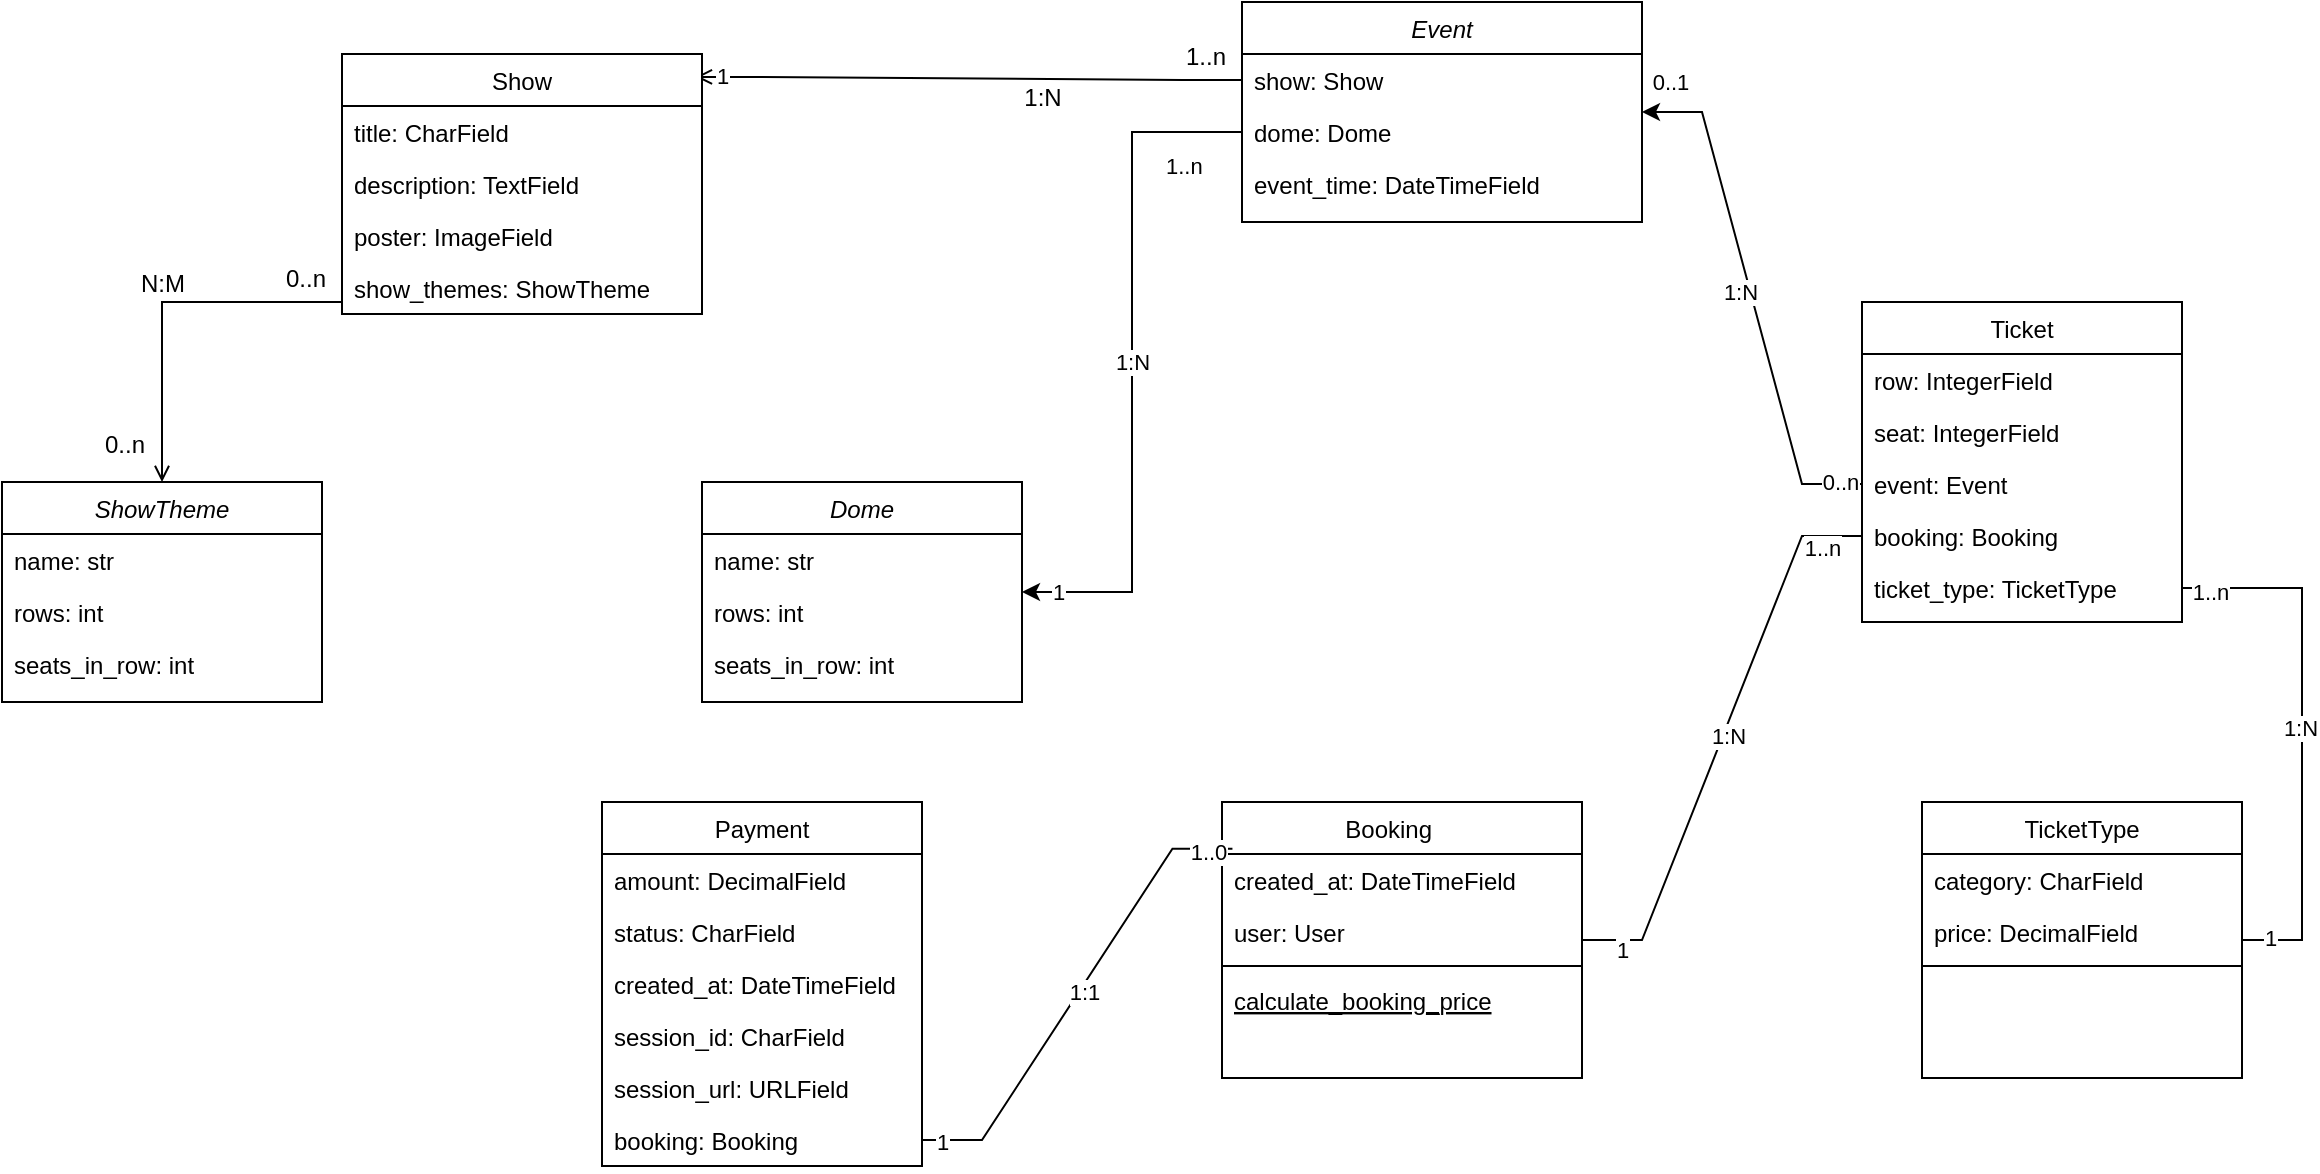 <mxfile version="26.0.16">
  <diagram id="C5RBs43oDa-KdzZeNtuy" name="Page-1">
    <mxGraphModel grid="1" page="1" gridSize="10" guides="1" tooltips="1" connect="1" arrows="1" fold="1" pageScale="1" pageWidth="827" pageHeight="1169" math="0" shadow="0">
      <root>
        <mxCell id="WIyWlLk6GJQsqaUBKTNV-0" />
        <mxCell id="WIyWlLk6GJQsqaUBKTNV-1" parent="WIyWlLk6GJQsqaUBKTNV-0" />
        <mxCell id="zkfFHV4jXpPFQw0GAbJ--26" value="" style="endArrow=open;shadow=0;strokeWidth=1;rounded=0;endFill=1;edgeStyle=entityRelationEdgeStyle;entryX=0.983;entryY=0.088;entryDx=0;entryDy=0;entryPerimeter=0;" edge="1" parent="WIyWlLk6GJQsqaUBKTNV-1" source="RX1Y70mgm-vMV8Sh8BTC-20" target="RX1Y70mgm-vMV8Sh8BTC-10">
          <mxGeometry x="0.5" y="41" relative="1" as="geometry">
            <mxPoint x="250" y="80" as="sourcePoint" />
            <mxPoint x="-130" y="165" as="targetPoint" />
            <mxPoint x="-40" y="32" as="offset" />
          </mxGeometry>
        </mxCell>
        <mxCell id="zkfFHV4jXpPFQw0GAbJ--27" value="1..n&#xa;" style="resizable=0;align=left;verticalAlign=bottom;labelBackgroundColor=none;fontSize=12;" connectable="0" vertex="1" parent="zkfFHV4jXpPFQw0GAbJ--26">
          <mxGeometry x="-1" relative="1" as="geometry">
            <mxPoint x="-30" y="11" as="offset" />
          </mxGeometry>
        </mxCell>
        <mxCell id="zkfFHV4jXpPFQw0GAbJ--28" value="1" style="resizable=0;align=right;verticalAlign=bottom;labelBackgroundColor=none;fontSize=12;" connectable="0" vertex="1" parent="zkfFHV4jXpPFQw0GAbJ--26">
          <mxGeometry x="1" relative="1" as="geometry">
            <mxPoint x="-7" y="4" as="offset" />
          </mxGeometry>
        </mxCell>
        <mxCell id="zkfFHV4jXpPFQw0GAbJ--29" value="1:N" style="text;html=1;resizable=0;points=[];;align=center;verticalAlign=middle;labelBackgroundColor=none;rounded=0;shadow=0;strokeWidth=1;fontSize=12;" vertex="1" connectable="0" parent="zkfFHV4jXpPFQw0GAbJ--26">
          <mxGeometry x="0.5" y="49" relative="1" as="geometry">
            <mxPoint x="105" y="-39" as="offset" />
          </mxGeometry>
        </mxCell>
        <mxCell id="TQop6jxMEYJ8Eojf3Y2x-1" value="1" style="edgeLabel;html=1;align=center;verticalAlign=middle;resizable=0;points=[];" connectable="0" vertex="1" parent="zkfFHV4jXpPFQw0GAbJ--26">
          <mxGeometry x="0.907" y="-1" relative="1" as="geometry">
            <mxPoint as="offset" />
          </mxGeometry>
        </mxCell>
        <mxCell id="RX1Y70mgm-vMV8Sh8BTC-0" value="Dome" style="swimlane;fontStyle=2;align=center;verticalAlign=top;childLayout=stackLayout;horizontal=1;startSize=26;horizontalStack=0;resizeParent=1;resizeLast=0;collapsible=1;marginBottom=0;rounded=0;shadow=0;strokeWidth=1;" vertex="1" parent="WIyWlLk6GJQsqaUBKTNV-1">
          <mxGeometry y="290" width="160" height="110" as="geometry">
            <mxRectangle x="230" y="140" width="160" height="26" as="alternateBounds" />
          </mxGeometry>
        </mxCell>
        <mxCell id="RX1Y70mgm-vMV8Sh8BTC-1" value="name: str" style="text;align=left;verticalAlign=top;spacingLeft=4;spacingRight=4;overflow=hidden;rotatable=0;points=[[0,0.5],[1,0.5]];portConstraint=eastwest;" vertex="1" parent="RX1Y70mgm-vMV8Sh8BTC-0">
          <mxGeometry y="26" width="160" height="26" as="geometry" />
        </mxCell>
        <mxCell id="RX1Y70mgm-vMV8Sh8BTC-2" value="rows: int" style="text;align=left;verticalAlign=top;spacingLeft=4;spacingRight=4;overflow=hidden;rotatable=0;points=[[0,0.5],[1,0.5]];portConstraint=eastwest;rounded=0;shadow=0;html=0;" vertex="1" parent="RX1Y70mgm-vMV8Sh8BTC-0">
          <mxGeometry y="52" width="160" height="26" as="geometry" />
        </mxCell>
        <mxCell id="RX1Y70mgm-vMV8Sh8BTC-3" value="seats_in_row: int" style="text;align=left;verticalAlign=top;spacingLeft=4;spacingRight=4;overflow=hidden;rotatable=0;points=[[0,0.5],[1,0.5]];portConstraint=eastwest;rounded=0;shadow=0;html=0;" vertex="1" parent="RX1Y70mgm-vMV8Sh8BTC-0">
          <mxGeometry y="78" width="160" height="26" as="geometry" />
        </mxCell>
        <mxCell id="RX1Y70mgm-vMV8Sh8BTC-6" value="ShowTheme" style="swimlane;fontStyle=2;align=center;verticalAlign=top;childLayout=stackLayout;horizontal=1;startSize=26;horizontalStack=0;resizeParent=1;resizeLast=0;collapsible=1;marginBottom=0;rounded=0;shadow=0;strokeWidth=1;" vertex="1" parent="WIyWlLk6GJQsqaUBKTNV-1">
          <mxGeometry x="-350" y="290" width="160" height="110" as="geometry">
            <mxRectangle x="230" y="140" width="160" height="26" as="alternateBounds" />
          </mxGeometry>
        </mxCell>
        <mxCell id="RX1Y70mgm-vMV8Sh8BTC-7" value="name: str" style="text;align=left;verticalAlign=top;spacingLeft=4;spacingRight=4;overflow=hidden;rotatable=0;points=[[0,0.5],[1,0.5]];portConstraint=eastwest;" vertex="1" parent="RX1Y70mgm-vMV8Sh8BTC-6">
          <mxGeometry y="26" width="160" height="26" as="geometry" />
        </mxCell>
        <mxCell id="RX1Y70mgm-vMV8Sh8BTC-8" value="rows: int" style="text;align=left;verticalAlign=top;spacingLeft=4;spacingRight=4;overflow=hidden;rotatable=0;points=[[0,0.5],[1,0.5]];portConstraint=eastwest;rounded=0;shadow=0;html=0;" vertex="1" parent="RX1Y70mgm-vMV8Sh8BTC-6">
          <mxGeometry y="52" width="160" height="26" as="geometry" />
        </mxCell>
        <mxCell id="RX1Y70mgm-vMV8Sh8BTC-9" value="seats_in_row: int" style="text;align=left;verticalAlign=top;spacingLeft=4;spacingRight=4;overflow=hidden;rotatable=0;points=[[0,0.5],[1,0.5]];portConstraint=eastwest;rounded=0;shadow=0;html=0;" vertex="1" parent="RX1Y70mgm-vMV8Sh8BTC-6">
          <mxGeometry y="78" width="160" height="26" as="geometry" />
        </mxCell>
        <mxCell id="RX1Y70mgm-vMV8Sh8BTC-10" value="Show" style="swimlane;fontStyle=0;align=center;verticalAlign=top;childLayout=stackLayout;horizontal=1;startSize=26;horizontalStack=0;resizeParent=1;resizeLast=0;collapsible=1;marginBottom=0;rounded=0;shadow=0;strokeWidth=1;" vertex="1" parent="WIyWlLk6GJQsqaUBKTNV-1">
          <mxGeometry x="-180" y="76" width="180" height="130" as="geometry">
            <mxRectangle x="550" y="140" width="160" height="26" as="alternateBounds" />
          </mxGeometry>
        </mxCell>
        <mxCell id="RX1Y70mgm-vMV8Sh8BTC-11" value="title: CharField" style="text;align=left;verticalAlign=top;spacingLeft=4;spacingRight=4;overflow=hidden;rotatable=0;points=[[0,0.5],[1,0.5]];portConstraint=eastwest;" vertex="1" parent="RX1Y70mgm-vMV8Sh8BTC-10">
          <mxGeometry y="26" width="180" height="26" as="geometry" />
        </mxCell>
        <mxCell id="RX1Y70mgm-vMV8Sh8BTC-12" value="description: TextField" style="text;align=left;verticalAlign=top;spacingLeft=4;spacingRight=4;overflow=hidden;rotatable=0;points=[[0,0.5],[1,0.5]];portConstraint=eastwest;rounded=0;shadow=0;html=0;" vertex="1" parent="RX1Y70mgm-vMV8Sh8BTC-10">
          <mxGeometry y="52" width="180" height="26" as="geometry" />
        </mxCell>
        <mxCell id="RX1Y70mgm-vMV8Sh8BTC-14" value="poster: ImageField" style="text;align=left;verticalAlign=top;spacingLeft=4;spacingRight=4;overflow=hidden;rotatable=0;points=[[0,0.5],[1,0.5]];portConstraint=eastwest;rounded=0;shadow=0;html=0;" vertex="1" parent="RX1Y70mgm-vMV8Sh8BTC-10">
          <mxGeometry y="78" width="180" height="26" as="geometry" />
        </mxCell>
        <mxCell id="RX1Y70mgm-vMV8Sh8BTC-13" value="show_themes: ShowTheme" style="text;align=left;verticalAlign=top;spacingLeft=4;spacingRight=4;overflow=hidden;rotatable=0;points=[[0,0.5],[1,0.5]];portConstraint=eastwest;rounded=0;shadow=0;html=0;" vertex="1" parent="RX1Y70mgm-vMV8Sh8BTC-10">
          <mxGeometry y="104" width="180" height="26" as="geometry" />
        </mxCell>
        <mxCell id="RX1Y70mgm-vMV8Sh8BTC-19" value="Event" style="swimlane;fontStyle=2;align=center;verticalAlign=top;childLayout=stackLayout;horizontal=1;startSize=26;horizontalStack=0;resizeParent=1;resizeLast=0;collapsible=1;marginBottom=0;rounded=0;shadow=0;strokeWidth=1;" vertex="1" parent="WIyWlLk6GJQsqaUBKTNV-1">
          <mxGeometry x="270" y="50" width="200" height="110" as="geometry">
            <mxRectangle x="230" y="140" width="160" height="26" as="alternateBounds" />
          </mxGeometry>
        </mxCell>
        <mxCell id="RX1Y70mgm-vMV8Sh8BTC-20" value="show: Show" style="text;align=left;verticalAlign=top;spacingLeft=4;spacingRight=4;overflow=hidden;rotatable=0;points=[[0,0.5],[1,0.5]];portConstraint=eastwest;" vertex="1" parent="RX1Y70mgm-vMV8Sh8BTC-19">
          <mxGeometry y="26" width="200" height="26" as="geometry" />
        </mxCell>
        <mxCell id="RX1Y70mgm-vMV8Sh8BTC-21" value="dome: Dome" style="text;align=left;verticalAlign=top;spacingLeft=4;spacingRight=4;overflow=hidden;rotatable=0;points=[[0,0.5],[1,0.5]];portConstraint=eastwest;rounded=0;shadow=0;html=0;" vertex="1" parent="RX1Y70mgm-vMV8Sh8BTC-19">
          <mxGeometry y="52" width="200" height="26" as="geometry" />
        </mxCell>
        <mxCell id="RX1Y70mgm-vMV8Sh8BTC-22" value="event_time: DateTimeField" style="text;align=left;verticalAlign=top;spacingLeft=4;spacingRight=4;overflow=hidden;rotatable=0;points=[[0,0.5],[1,0.5]];portConstraint=eastwest;rounded=0;shadow=0;html=0;" vertex="1" parent="RX1Y70mgm-vMV8Sh8BTC-19">
          <mxGeometry y="78" width="200" height="26" as="geometry" />
        </mxCell>
        <mxCell id="RX1Y70mgm-vMV8Sh8BTC-25" value="Booking    " style="swimlane;fontStyle=0;align=center;verticalAlign=top;childLayout=stackLayout;horizontal=1;startSize=26;horizontalStack=0;resizeParent=1;resizeLast=0;collapsible=1;marginBottom=0;rounded=0;shadow=0;strokeWidth=1;" vertex="1" parent="WIyWlLk6GJQsqaUBKTNV-1">
          <mxGeometry x="260" y="450" width="180" height="138" as="geometry">
            <mxRectangle x="130" y="380" width="160" height="26" as="alternateBounds" />
          </mxGeometry>
        </mxCell>
        <mxCell id="RX1Y70mgm-vMV8Sh8BTC-26" value="created_at: DateTimeField" style="text;align=left;verticalAlign=top;spacingLeft=4;spacingRight=4;overflow=hidden;rotatable=0;points=[[0,0.5],[1,0.5]];portConstraint=eastwest;" vertex="1" parent="RX1Y70mgm-vMV8Sh8BTC-25">
          <mxGeometry y="26" width="180" height="26" as="geometry" />
        </mxCell>
        <mxCell id="RX1Y70mgm-vMV8Sh8BTC-27" value="user: User" style="text;align=left;verticalAlign=top;spacingLeft=4;spacingRight=4;overflow=hidden;rotatable=0;points=[[0,0.5],[1,0.5]];portConstraint=eastwest;rounded=0;shadow=0;html=0;" vertex="1" parent="RX1Y70mgm-vMV8Sh8BTC-25">
          <mxGeometry y="52" width="180" height="26" as="geometry" />
        </mxCell>
        <mxCell id="RX1Y70mgm-vMV8Sh8BTC-28" value="" style="line;html=1;strokeWidth=1;align=left;verticalAlign=middle;spacingTop=-1;spacingLeft=3;spacingRight=3;rotatable=0;labelPosition=right;points=[];portConstraint=eastwest;" vertex="1" parent="RX1Y70mgm-vMV8Sh8BTC-25">
          <mxGeometry y="78" width="180" height="8" as="geometry" />
        </mxCell>
        <mxCell id="RX1Y70mgm-vMV8Sh8BTC-29" value="calculate_booking_price" style="text;align=left;verticalAlign=top;spacingLeft=4;spacingRight=4;overflow=hidden;rotatable=0;points=[[0,0.5],[1,0.5]];portConstraint=eastwest;fontStyle=4" vertex="1" parent="RX1Y70mgm-vMV8Sh8BTC-25">
          <mxGeometry y="86" width="180" height="26" as="geometry" />
        </mxCell>
        <mxCell id="RX1Y70mgm-vMV8Sh8BTC-31" value="TicketType" style="swimlane;fontStyle=0;align=center;verticalAlign=top;childLayout=stackLayout;horizontal=1;startSize=26;horizontalStack=0;resizeParent=1;resizeLast=0;collapsible=1;marginBottom=0;rounded=0;shadow=0;strokeWidth=1;" vertex="1" parent="WIyWlLk6GJQsqaUBKTNV-1">
          <mxGeometry x="610" y="450" width="160" height="138" as="geometry">
            <mxRectangle x="130" y="380" width="160" height="26" as="alternateBounds" />
          </mxGeometry>
        </mxCell>
        <mxCell id="RX1Y70mgm-vMV8Sh8BTC-32" value="category: CharField" style="text;align=left;verticalAlign=top;spacingLeft=4;spacingRight=4;overflow=hidden;rotatable=0;points=[[0,0.5],[1,0.5]];portConstraint=eastwest;" vertex="1" parent="RX1Y70mgm-vMV8Sh8BTC-31">
          <mxGeometry y="26" width="160" height="26" as="geometry" />
        </mxCell>
        <mxCell id="RX1Y70mgm-vMV8Sh8BTC-33" value="price: DecimalField" style="text;align=left;verticalAlign=top;spacingLeft=4;spacingRight=4;overflow=hidden;rotatable=0;points=[[0,0.5],[1,0.5]];portConstraint=eastwest;rounded=0;shadow=0;html=0;" vertex="1" parent="RX1Y70mgm-vMV8Sh8BTC-31">
          <mxGeometry y="52" width="160" height="26" as="geometry" />
        </mxCell>
        <mxCell id="RX1Y70mgm-vMV8Sh8BTC-34" value="" style="line;html=1;strokeWidth=1;align=left;verticalAlign=middle;spacingTop=-1;spacingLeft=3;spacingRight=3;rotatable=0;labelPosition=right;points=[];portConstraint=eastwest;" vertex="1" parent="RX1Y70mgm-vMV8Sh8BTC-31">
          <mxGeometry y="78" width="160" height="8" as="geometry" />
        </mxCell>
        <mxCell id="RX1Y70mgm-vMV8Sh8BTC-37" value="Ticket" style="swimlane;fontStyle=0;align=center;verticalAlign=top;childLayout=stackLayout;horizontal=1;startSize=26;horizontalStack=0;resizeParent=1;resizeLast=0;collapsible=1;marginBottom=0;rounded=0;shadow=0;strokeWidth=1;" vertex="1" parent="WIyWlLk6GJQsqaUBKTNV-1">
          <mxGeometry x="580" y="200" width="160" height="160" as="geometry">
            <mxRectangle x="550" y="140" width="160" height="26" as="alternateBounds" />
          </mxGeometry>
        </mxCell>
        <mxCell id="RX1Y70mgm-vMV8Sh8BTC-38" value="row: IntegerField" style="text;align=left;verticalAlign=top;spacingLeft=4;spacingRight=4;overflow=hidden;rotatable=0;points=[[0,0.5],[1,0.5]];portConstraint=eastwest;" vertex="1" parent="RX1Y70mgm-vMV8Sh8BTC-37">
          <mxGeometry y="26" width="160" height="26" as="geometry" />
        </mxCell>
        <mxCell id="RX1Y70mgm-vMV8Sh8BTC-39" value="seat: IntegerField" style="text;align=left;verticalAlign=top;spacingLeft=4;spacingRight=4;overflow=hidden;rotatable=0;points=[[0,0.5],[1,0.5]];portConstraint=eastwest;rounded=0;shadow=0;html=0;" vertex="1" parent="RX1Y70mgm-vMV8Sh8BTC-37">
          <mxGeometry y="52" width="160" height="26" as="geometry" />
        </mxCell>
        <mxCell id="RX1Y70mgm-vMV8Sh8BTC-40" value="event: Event    " style="text;align=left;verticalAlign=top;spacingLeft=4;spacingRight=4;overflow=hidden;rotatable=0;points=[[0,0.5],[1,0.5]];portConstraint=eastwest;rounded=0;shadow=0;html=0;" vertex="1" parent="RX1Y70mgm-vMV8Sh8BTC-37">
          <mxGeometry y="78" width="160" height="26" as="geometry" />
        </mxCell>
        <mxCell id="RX1Y70mgm-vMV8Sh8BTC-41" value="booking: Booking" style="text;align=left;verticalAlign=top;spacingLeft=4;spacingRight=4;overflow=hidden;rotatable=0;points=[[0,0.5],[1,0.5]];portConstraint=eastwest;rounded=0;shadow=0;html=0;" vertex="1" parent="RX1Y70mgm-vMV8Sh8BTC-37">
          <mxGeometry y="104" width="160" height="26" as="geometry" />
        </mxCell>
        <mxCell id="RX1Y70mgm-vMV8Sh8BTC-42" value="ticket_type: TicketType" style="text;align=left;verticalAlign=top;spacingLeft=4;spacingRight=4;overflow=hidden;rotatable=0;points=[[0,0.5],[1,0.5]];portConstraint=eastwest;rounded=0;shadow=0;html=0;" vertex="1" parent="RX1Y70mgm-vMV8Sh8BTC-37">
          <mxGeometry y="130" width="160" height="26" as="geometry" />
        </mxCell>
        <mxCell id="RX1Y70mgm-vMV8Sh8BTC-48" value="" style="endArrow=open;shadow=0;strokeWidth=1;rounded=0;curved=0;endFill=1;edgeStyle=elbowEdgeStyle;elbow=vertical;entryX=0.5;entryY=0;entryDx=0;entryDy=0;exitX=0;exitY=0.5;exitDx=0;exitDy=0;" edge="1" parent="WIyWlLk6GJQsqaUBKTNV-1" source="RX1Y70mgm-vMV8Sh8BTC-13">
          <mxGeometry x="0.5" y="41" relative="1" as="geometry">
            <mxPoint x="-260" y="90" as="sourcePoint" />
            <mxPoint x="-270" y="290" as="targetPoint" />
            <mxPoint x="-40" y="32" as="offset" />
            <Array as="points">
              <mxPoint x="-240" y="200" />
            </Array>
          </mxGeometry>
        </mxCell>
        <mxCell id="RX1Y70mgm-vMV8Sh8BTC-49" value="0..n" style="resizable=0;align=left;verticalAlign=bottom;labelBackgroundColor=none;fontSize=12;" connectable="0" vertex="1" parent="RX1Y70mgm-vMV8Sh8BTC-48">
          <mxGeometry x="-1" relative="1" as="geometry">
            <mxPoint x="-30" y="4" as="offset" />
          </mxGeometry>
        </mxCell>
        <mxCell id="RX1Y70mgm-vMV8Sh8BTC-50" value="0..n" style="resizable=0;align=right;verticalAlign=bottom;labelBackgroundColor=none;fontSize=12;" connectable="0" vertex="1" parent="RX1Y70mgm-vMV8Sh8BTC-48">
          <mxGeometry x="1" relative="1" as="geometry">
            <mxPoint x="-7" y="-10" as="offset" />
          </mxGeometry>
        </mxCell>
        <mxCell id="RX1Y70mgm-vMV8Sh8BTC-51" value="N:M" style="text;html=1;resizable=0;points=[];;align=center;verticalAlign=middle;labelBackgroundColor=none;rounded=0;shadow=0;strokeWidth=1;fontSize=12;" connectable="0" vertex="1" parent="RX1Y70mgm-vMV8Sh8BTC-48">
          <mxGeometry x="0.5" y="49" relative="1" as="geometry">
            <mxPoint x="-49" y="-53" as="offset" />
          </mxGeometry>
        </mxCell>
        <mxCell id="TQop6jxMEYJ8Eojf3Y2x-5" value="" style="endArrow=classic;html=1;rounded=0;edgeStyle=elbowEdgeStyle;" edge="1" parent="WIyWlLk6GJQsqaUBKTNV-1" source="RX1Y70mgm-vMV8Sh8BTC-21" target="RX1Y70mgm-vMV8Sh8BTC-0">
          <mxGeometry relative="1" as="geometry">
            <mxPoint x="180" y="140" as="sourcePoint" />
            <mxPoint x="190" y="230" as="targetPoint" />
          </mxGeometry>
        </mxCell>
        <mxCell id="TQop6jxMEYJ8Eojf3Y2x-6" value="1:N" style="edgeLabel;resizable=0;html=1;;align=center;verticalAlign=middle;" connectable="0" vertex="1" parent="TQop6jxMEYJ8Eojf3Y2x-5">
          <mxGeometry relative="1" as="geometry" />
        </mxCell>
        <mxCell id="TQop6jxMEYJ8Eojf3Y2x-7" value="1..n" style="edgeLabel;resizable=0;html=1;;align=left;verticalAlign=bottom;" connectable="0" vertex="1" parent="TQop6jxMEYJ8Eojf3Y2x-5">
          <mxGeometry x="-1" relative="1" as="geometry">
            <mxPoint x="-40" y="25" as="offset" />
          </mxGeometry>
        </mxCell>
        <mxCell id="TQop6jxMEYJ8Eojf3Y2x-8" value="1" style="edgeLabel;html=1;align=center;verticalAlign=middle;resizable=0;points=[];" connectable="0" vertex="1" parent="TQop6jxMEYJ8Eojf3Y2x-5">
          <mxGeometry x="0.897" relative="1" as="geometry">
            <mxPoint as="offset" />
          </mxGeometry>
        </mxCell>
        <mxCell id="TQop6jxMEYJ8Eojf3Y2x-9" value="" style="html=1;rounded=0;edgeStyle=entityRelationEdgeStyle;exitX=0;exitY=0.5;exitDx=0;exitDy=0;" edge="1" parent="WIyWlLk6GJQsqaUBKTNV-1" source="RX1Y70mgm-vMV8Sh8BTC-40" target="RX1Y70mgm-vMV8Sh8BTC-19">
          <mxGeometry width="50" height="50" relative="1" as="geometry">
            <mxPoint x="430" y="190.0" as="sourcePoint" />
            <mxPoint x="610" y="466" as="targetPoint" />
          </mxGeometry>
        </mxCell>
        <mxCell id="TQop6jxMEYJ8Eojf3Y2x-10" value="1:N" style="edgeLabel;html=1;align=center;verticalAlign=middle;resizable=0;points=[];" connectable="0" vertex="1" parent="TQop6jxMEYJ8Eojf3Y2x-9">
          <mxGeometry x="0.032" y="5" relative="1" as="geometry">
            <mxPoint as="offset" />
          </mxGeometry>
        </mxCell>
        <mxCell id="TQop6jxMEYJ8Eojf3Y2x-11" value="0..n" style="edgeLabel;html=1;align=center;verticalAlign=middle;resizable=0;points=[];" connectable="0" vertex="1" parent="TQop6jxMEYJ8Eojf3Y2x-9">
          <mxGeometry x="-0.908" y="-1" relative="1" as="geometry">
            <mxPoint as="offset" />
          </mxGeometry>
        </mxCell>
        <mxCell id="TQop6jxMEYJ8Eojf3Y2x-12" value="0..1" style="edgeLabel;html=1;align=center;verticalAlign=middle;resizable=0;points=[];" connectable="0" vertex="1" parent="TQop6jxMEYJ8Eojf3Y2x-9">
          <mxGeometry x="0.887" y="-2" relative="1" as="geometry">
            <mxPoint y="-13" as="offset" />
          </mxGeometry>
        </mxCell>
        <mxCell id="TQop6jxMEYJ8Eojf3Y2x-13" value="" style="endArrow=none;html=1;rounded=0;edgeStyle=entityRelationEdgeStyle;" edge="1" parent="WIyWlLk6GJQsqaUBKTNV-1" source="RX1Y70mgm-vMV8Sh8BTC-31" target="RX1Y70mgm-vMV8Sh8BTC-42">
          <mxGeometry width="50" height="50" relative="1" as="geometry">
            <mxPoint x="916.56" y="634.03" as="sourcePoint" />
            <mxPoint x="790" y="460.002" as="targetPoint" />
            <Array as="points">
              <mxPoint x="846.56" y="544.03" />
              <mxPoint x="866.56" y="556.03" />
              <mxPoint x="856.56" y="594.03" />
              <mxPoint x="790" y="510" />
              <mxPoint x="820" y="470" />
              <mxPoint x="760" y="510" />
              <mxPoint x="876.56" y="566.03" />
              <mxPoint x="866.56" y="544.03" />
            </Array>
          </mxGeometry>
        </mxCell>
        <mxCell id="TQop6jxMEYJ8Eojf3Y2x-14" value="1:N" style="edgeLabel;html=1;align=center;verticalAlign=middle;resizable=0;points=[];" connectable="0" vertex="1" parent="TQop6jxMEYJ8Eojf3Y2x-13">
          <mxGeometry x="0.024" y="1" relative="1" as="geometry">
            <mxPoint as="offset" />
          </mxGeometry>
        </mxCell>
        <mxCell id="TQop6jxMEYJ8Eojf3Y2x-15" value="1..n" style="edgeLabel;html=1;align=center;verticalAlign=middle;resizable=0;points=[];" connectable="0" vertex="1" parent="TQop6jxMEYJ8Eojf3Y2x-13">
          <mxGeometry x="0.896" y="2" relative="1" as="geometry">
            <mxPoint as="offset" />
          </mxGeometry>
        </mxCell>
        <mxCell id="TQop6jxMEYJ8Eojf3Y2x-16" value="1" style="edgeLabel;html=1;align=center;verticalAlign=middle;resizable=0;points=[];" connectable="0" vertex="1" parent="TQop6jxMEYJ8Eojf3Y2x-13">
          <mxGeometry x="-0.896" y="1" relative="1" as="geometry">
            <mxPoint as="offset" />
          </mxGeometry>
        </mxCell>
        <mxCell id="TQop6jxMEYJ8Eojf3Y2x-17" value="" style="endArrow=none;html=1;rounded=0;entryX=0;entryY=0.5;entryDx=0;entryDy=0;edgeStyle=entityRelationEdgeStyle;" edge="1" parent="WIyWlLk6GJQsqaUBKTNV-1" source="RX1Y70mgm-vMV8Sh8BTC-25" target="RX1Y70mgm-vMV8Sh8BTC-41">
          <mxGeometry width="50" height="50" relative="1" as="geometry">
            <mxPoint x="400" y="500" as="sourcePoint" />
            <mxPoint x="520" y="410" as="targetPoint" />
          </mxGeometry>
        </mxCell>
        <mxCell id="TQop6jxMEYJ8Eojf3Y2x-18" value="1:N" style="edgeLabel;html=1;align=center;verticalAlign=middle;resizable=0;points=[];" connectable="0" vertex="1" parent="TQop6jxMEYJ8Eojf3Y2x-17">
          <mxGeometry x="0.013" y="-1" relative="1" as="geometry">
            <mxPoint x="1" as="offset" />
          </mxGeometry>
        </mxCell>
        <mxCell id="TQop6jxMEYJ8Eojf3Y2x-19" value="1..n" style="edgeLabel;html=1;align=center;verticalAlign=middle;resizable=0;points=[];" connectable="0" vertex="1" parent="TQop6jxMEYJ8Eojf3Y2x-17">
          <mxGeometry x="0.857" y="-6" relative="1" as="geometry">
            <mxPoint as="offset" />
          </mxGeometry>
        </mxCell>
        <mxCell id="TQop6jxMEYJ8Eojf3Y2x-20" value="1" style="edgeLabel;html=1;align=center;verticalAlign=middle;resizable=0;points=[];" connectable="0" vertex="1" parent="TQop6jxMEYJ8Eojf3Y2x-17">
          <mxGeometry x="-0.859" y="-5" relative="1" as="geometry">
            <mxPoint as="offset" />
          </mxGeometry>
        </mxCell>
        <mxCell id="TQop6jxMEYJ8Eojf3Y2x-25" value="Payment" style="swimlane;fontStyle=0;align=center;verticalAlign=top;childLayout=stackLayout;horizontal=1;startSize=26;horizontalStack=0;resizeParent=1;resizeLast=0;collapsible=1;marginBottom=0;rounded=0;shadow=0;strokeWidth=1;" vertex="1" parent="WIyWlLk6GJQsqaUBKTNV-1">
          <mxGeometry x="-50" y="450" width="160" height="182" as="geometry">
            <mxRectangle x="550" y="140" width="160" height="26" as="alternateBounds" />
          </mxGeometry>
        </mxCell>
        <mxCell id="TQop6jxMEYJ8Eojf3Y2x-26" value="amount: DecimalField" style="text;align=left;verticalAlign=top;spacingLeft=4;spacingRight=4;overflow=hidden;rotatable=0;points=[[0,0.5],[1,0.5]];portConstraint=eastwest;" vertex="1" parent="TQop6jxMEYJ8Eojf3Y2x-25">
          <mxGeometry y="26" width="160" height="26" as="geometry" />
        </mxCell>
        <mxCell id="TQop6jxMEYJ8Eojf3Y2x-27" value="status: CharField" style="text;align=left;verticalAlign=top;spacingLeft=4;spacingRight=4;overflow=hidden;rotatable=0;points=[[0,0.5],[1,0.5]];portConstraint=eastwest;rounded=0;shadow=0;html=0;" vertex="1" parent="TQop6jxMEYJ8Eojf3Y2x-25">
          <mxGeometry y="52" width="160" height="26" as="geometry" />
        </mxCell>
        <mxCell id="TQop6jxMEYJ8Eojf3Y2x-28" value="created_at: DateTimeField" style="text;align=left;verticalAlign=top;spacingLeft=4;spacingRight=4;overflow=hidden;rotatable=0;points=[[0,0.5],[1,0.5]];portConstraint=eastwest;rounded=0;shadow=0;html=0;" vertex="1" parent="TQop6jxMEYJ8Eojf3Y2x-25">
          <mxGeometry y="78" width="160" height="26" as="geometry" />
        </mxCell>
        <mxCell id="TQop6jxMEYJ8Eojf3Y2x-30" value="session_id: CharField" style="text;align=left;verticalAlign=top;spacingLeft=4;spacingRight=4;overflow=hidden;rotatable=0;points=[[0,0.5],[1,0.5]];portConstraint=eastwest;rounded=0;shadow=0;html=0;" vertex="1" parent="TQop6jxMEYJ8Eojf3Y2x-25">
          <mxGeometry y="104" width="160" height="26" as="geometry" />
        </mxCell>
        <mxCell id="TQop6jxMEYJ8Eojf3Y2x-31" value="session_url: URLField" style="text;align=left;verticalAlign=top;spacingLeft=4;spacingRight=4;overflow=hidden;rotatable=0;points=[[0,0.5],[1,0.5]];portConstraint=eastwest;rounded=0;shadow=0;html=0;" vertex="1" parent="TQop6jxMEYJ8Eojf3Y2x-25">
          <mxGeometry y="130" width="160" height="26" as="geometry" />
        </mxCell>
        <mxCell id="TQop6jxMEYJ8Eojf3Y2x-29" value="booking: Booking" style="text;align=left;verticalAlign=top;spacingLeft=4;spacingRight=4;overflow=hidden;rotatable=0;points=[[0,0.5],[1,0.5]];portConstraint=eastwest;rounded=0;shadow=0;html=0;" vertex="1" parent="TQop6jxMEYJ8Eojf3Y2x-25">
          <mxGeometry y="156" width="160" height="26" as="geometry" />
        </mxCell>
        <mxCell id="TQop6jxMEYJ8Eojf3Y2x-32" value="" style="endArrow=none;html=1;rounded=0;edgeStyle=entityRelationEdgeStyle;exitX=0.029;exitY=-0.1;exitDx=0;exitDy=0;exitPerimeter=0;" edge="1" parent="WIyWlLk6GJQsqaUBKTNV-1" source="RX1Y70mgm-vMV8Sh8BTC-26" target="TQop6jxMEYJ8Eojf3Y2x-29">
          <mxGeometry width="50" height="50" relative="1" as="geometry">
            <mxPoint x="210" y="660" as="sourcePoint" />
            <mxPoint x="240" y="1060" as="targetPoint" />
            <Array as="points">
              <mxPoint x="250" y="600" />
              <mxPoint x="220" y="690" />
            </Array>
          </mxGeometry>
        </mxCell>
        <mxCell id="TQop6jxMEYJ8Eojf3Y2x-33" value="1:1" style="edgeLabel;html=1;align=center;verticalAlign=middle;resizable=0;points=[];" connectable="0" vertex="1" parent="TQop6jxMEYJ8Eojf3Y2x-32">
          <mxGeometry x="-0.021" y="2" relative="1" as="geometry">
            <mxPoint as="offset" />
          </mxGeometry>
        </mxCell>
        <mxCell id="TQop6jxMEYJ8Eojf3Y2x-34" value="1" style="edgeLabel;html=1;align=center;verticalAlign=middle;resizable=0;points=[];" connectable="0" vertex="1" parent="TQop6jxMEYJ8Eojf3Y2x-32">
          <mxGeometry x="0.914" y="1" relative="1" as="geometry">
            <mxPoint as="offset" />
          </mxGeometry>
        </mxCell>
        <mxCell id="TQop6jxMEYJ8Eojf3Y2x-35" value="1..0" style="edgeLabel;html=1;align=center;verticalAlign=middle;resizable=0;points=[];" connectable="0" vertex="1" parent="TQop6jxMEYJ8Eojf3Y2x-32">
          <mxGeometry x="-0.887" y="1" relative="1" as="geometry">
            <mxPoint x="1" as="offset" />
          </mxGeometry>
        </mxCell>
      </root>
    </mxGraphModel>
  </diagram>
</mxfile>
